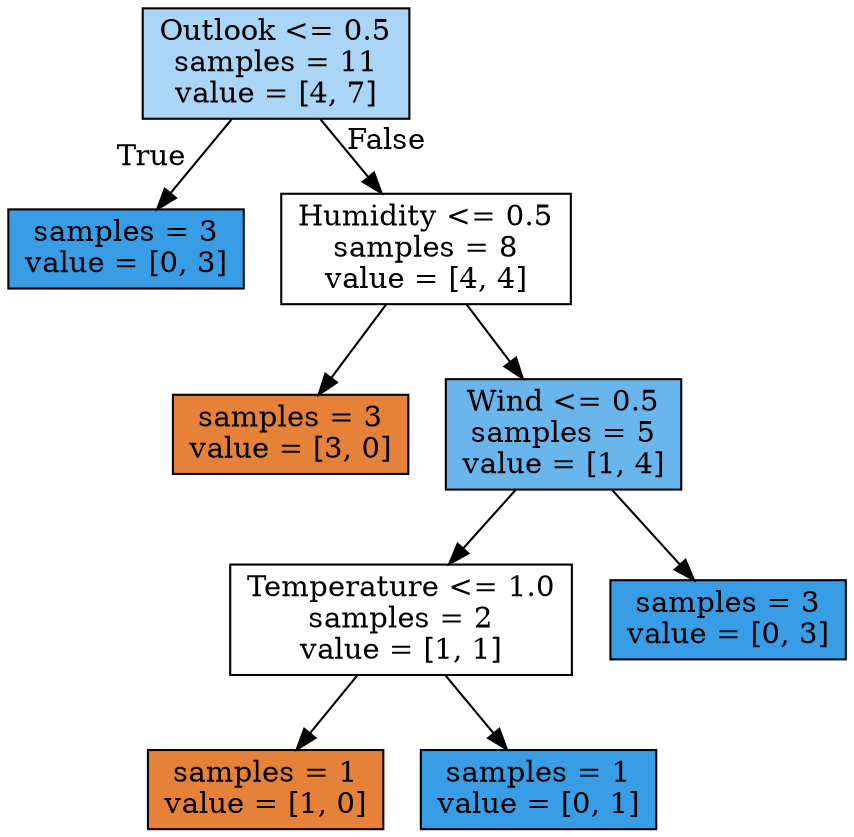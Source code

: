 digraph Tree {
node [shape=box, style="filled", color="black"] ;
0 [label="Outlook <= 0.5\nsamples = 11\nvalue = [4, 7]", fillcolor="#aad5f4"] ;
1 [label="samples = 3\nvalue = [0, 3]", fillcolor="#399de5"] ;
0 -> 1 [labeldistance=2.5, labelangle=45, headlabel="True"] ;
2 [label="Humidity <= 0.5\nsamples = 8\nvalue = [4, 4]", fillcolor="#ffffff"] ;
0 -> 2 [labeldistance=2.5, labelangle=-45, headlabel="False"] ;
3 [label="samples = 3\nvalue = [3, 0]", fillcolor="#e58139"] ;
2 -> 3 ;
4 [label="Wind <= 0.5\nsamples = 5\nvalue = [1, 4]", fillcolor="#6ab6ec"] ;
2 -> 4 ;
5 [label="Temperature <= 1.0\nsamples = 2\nvalue = [1, 1]", fillcolor="#ffffff"] ;
4 -> 5 ;
6 [label="samples = 1\nvalue = [1, 0]", fillcolor="#e58139"] ;
5 -> 6 ;
7 [label="samples = 1\nvalue = [0, 1]", fillcolor="#399de5"] ;
5 -> 7 ;
8 [label="samples = 3\nvalue = [0, 3]", fillcolor="#399de5"] ;
4 -> 8 ;
}